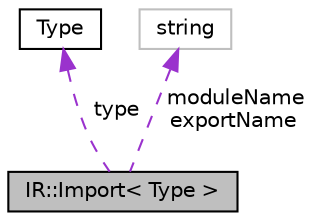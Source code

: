 digraph "IR::Import&lt; Type &gt;"
{
  edge [fontname="Helvetica",fontsize="10",labelfontname="Helvetica",labelfontsize="10"];
  node [fontname="Helvetica",fontsize="10",shape=record];
  Node1 [label="IR::Import\< Type \>",height=0.2,width=0.4,color="black", fillcolor="grey75", style="filled", fontcolor="black"];
  Node2 -> Node1 [dir="back",color="darkorchid3",fontsize="10",style="dashed",label=" type" ,fontname="Helvetica"];
  Node2 [label="Type",height=0.2,width=0.4,color="black", fillcolor="white", style="filled",URL="$struct_type.html"];
  Node3 -> Node1 [dir="back",color="darkorchid3",fontsize="10",style="dashed",label=" moduleName\nexportName" ,fontname="Helvetica"];
  Node3 [label="string",height=0.2,width=0.4,color="grey75", fillcolor="white", style="filled"];
}

